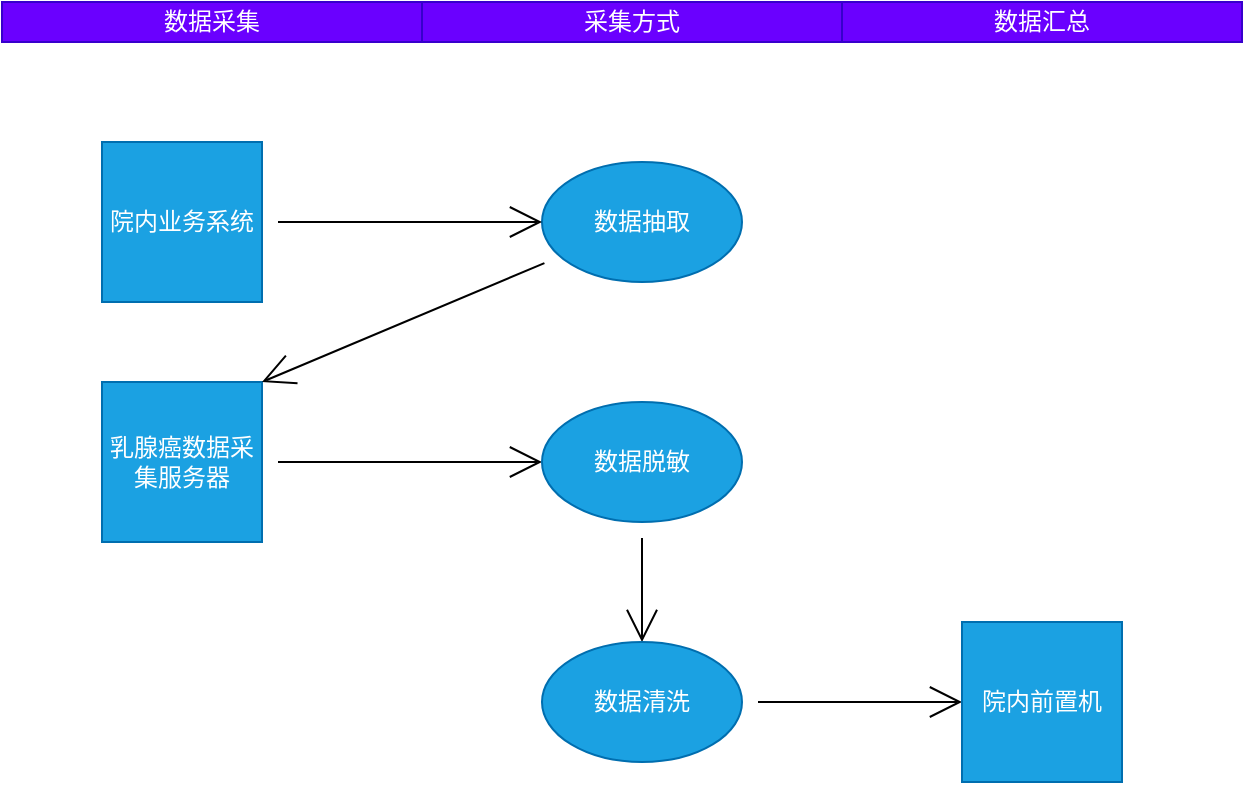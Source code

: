 <mxfile version="15.3.5" type="github">
  <diagram id="-mXcswNU1OS2-pYTiFRl" name="第 1 页">
    <mxGraphModel dx="1038" dy="547" grid="1" gridSize="10" guides="1" tooltips="1" connect="1" arrows="1" fold="1" page="1" pageScale="1" pageWidth="827" pageHeight="1169" math="0" shadow="0">
      <root>
        <mxCell id="0" />
        <mxCell id="1" parent="0" />
        <mxCell id="YXaBDV404x7Fgw6cYZhQ-53" style="edgeStyle=none;curved=1;rounded=0;orthogonalLoop=1;jettySize=auto;html=1;entryX=0;entryY=0.5;entryDx=0;entryDy=0;endArrow=open;startSize=14;endSize=14;sourcePerimeterSpacing=8;targetPerimeterSpacing=8;" edge="1" parent="1" source="YXaBDV404x7Fgw6cYZhQ-1" target="YXaBDV404x7Fgw6cYZhQ-37">
          <mxGeometry relative="1" as="geometry" />
        </mxCell>
        <mxCell id="YXaBDV404x7Fgw6cYZhQ-1" value="乳腺癌数据采集服务器" style="whiteSpace=wrap;html=1;aspect=fixed;hachureGap=4;pointerEvents=0;fillColor=#1ba1e2;strokeColor=#006EAF;fontColor=#ffffff;" vertex="1" parent="1">
          <mxGeometry x="210" y="190" width="80" height="80" as="geometry" />
        </mxCell>
        <mxCell id="YXaBDV404x7Fgw6cYZhQ-21" value="" style="edgeStyle=none;curved=1;rounded=0;orthogonalLoop=1;jettySize=auto;html=1;endArrow=open;startSize=14;endSize=14;sourcePerimeterSpacing=8;targetPerimeterSpacing=8;entryX=1;entryY=0;entryDx=0;entryDy=0;" edge="1" parent="1" source="YXaBDV404x7Fgw6cYZhQ-15" target="YXaBDV404x7Fgw6cYZhQ-1">
          <mxGeometry relative="1" as="geometry" />
        </mxCell>
        <mxCell id="YXaBDV404x7Fgw6cYZhQ-15" value="数据抽取" style="ellipse;whiteSpace=wrap;html=1;fontColor=#ffffff;strokeColor=#006EAF;fillColor=#1ba1e2;hachureGap=4;" vertex="1" parent="1">
          <mxGeometry x="430" y="80" width="100" height="60" as="geometry" />
        </mxCell>
        <mxCell id="YXaBDV404x7Fgw6cYZhQ-38" style="edgeStyle=none;curved=1;rounded=0;orthogonalLoop=1;jettySize=auto;html=1;entryX=0;entryY=0.5;entryDx=0;entryDy=0;endArrow=open;startSize=14;endSize=14;sourcePerimeterSpacing=8;targetPerimeterSpacing=8;" edge="1" parent="1" source="YXaBDV404x7Fgw6cYZhQ-19" target="YXaBDV404x7Fgw6cYZhQ-15">
          <mxGeometry relative="1" as="geometry" />
        </mxCell>
        <mxCell id="YXaBDV404x7Fgw6cYZhQ-19" value="院内业务系统" style="whiteSpace=wrap;html=1;aspect=fixed;hachureGap=4;pointerEvents=0;fillColor=#1ba1e2;strokeColor=#006EAF;fontColor=#ffffff;" vertex="1" parent="1">
          <mxGeometry x="210" y="70" width="80" height="80" as="geometry" />
        </mxCell>
        <mxCell id="YXaBDV404x7Fgw6cYZhQ-48" style="edgeStyle=none;curved=1;rounded=0;orthogonalLoop=1;jettySize=auto;html=1;entryX=0.5;entryY=0;entryDx=0;entryDy=0;endArrow=open;startSize=14;endSize=14;sourcePerimeterSpacing=8;targetPerimeterSpacing=8;" edge="1" parent="1" source="YXaBDV404x7Fgw6cYZhQ-37" target="YXaBDV404x7Fgw6cYZhQ-47">
          <mxGeometry relative="1" as="geometry" />
        </mxCell>
        <mxCell id="YXaBDV404x7Fgw6cYZhQ-37" value="数据脱敏" style="ellipse;whiteSpace=wrap;html=1;fontColor=#ffffff;strokeColor=#006EAF;fillColor=#1ba1e2;hachureGap=4;" vertex="1" parent="1">
          <mxGeometry x="430" y="200" width="100" height="60" as="geometry" />
        </mxCell>
        <mxCell id="YXaBDV404x7Fgw6cYZhQ-67" style="edgeStyle=none;curved=1;rounded=0;orthogonalLoop=1;jettySize=auto;html=1;entryX=0;entryY=0.5;entryDx=0;entryDy=0;endArrow=open;startSize=14;endSize=14;sourcePerimeterSpacing=8;targetPerimeterSpacing=8;" edge="1" parent="1" source="YXaBDV404x7Fgw6cYZhQ-47" target="YXaBDV404x7Fgw6cYZhQ-66">
          <mxGeometry relative="1" as="geometry" />
        </mxCell>
        <mxCell id="YXaBDV404x7Fgw6cYZhQ-47" value="数据清洗" style="ellipse;whiteSpace=wrap;html=1;fontColor=#ffffff;strokeColor=#006EAF;fillColor=#1ba1e2;hachureGap=4;" vertex="1" parent="1">
          <mxGeometry x="430" y="320" width="100" height="60" as="geometry" />
        </mxCell>
        <mxCell id="YXaBDV404x7Fgw6cYZhQ-57" value="数据采集" style="text;html=1;strokeColor=#3700CC;fillColor=#6a00ff;align=center;verticalAlign=middle;whiteSpace=wrap;rounded=0;hachureGap=4;pointerEvents=0;fontColor=#ffffff;" vertex="1" parent="1">
          <mxGeometry x="160" width="210" height="20" as="geometry" />
        </mxCell>
        <mxCell id="YXaBDV404x7Fgw6cYZhQ-58" value="采集方式" style="text;html=1;strokeColor=#3700CC;fillColor=#6a00ff;align=center;verticalAlign=middle;whiteSpace=wrap;rounded=0;hachureGap=4;pointerEvents=0;fontColor=#ffffff;" vertex="1" parent="1">
          <mxGeometry x="370" width="210" height="20" as="geometry" />
        </mxCell>
        <mxCell id="YXaBDV404x7Fgw6cYZhQ-59" value="数据汇总" style="text;html=1;strokeColor=#3700CC;fillColor=#6a00ff;align=center;verticalAlign=middle;whiteSpace=wrap;rounded=0;hachureGap=4;pointerEvents=0;fontColor=#ffffff;" vertex="1" parent="1">
          <mxGeometry x="580" width="200" height="20" as="geometry" />
        </mxCell>
        <mxCell id="YXaBDV404x7Fgw6cYZhQ-66" value="院内前置机" style="whiteSpace=wrap;html=1;aspect=fixed;hachureGap=4;pointerEvents=0;fillColor=#1ba1e2;strokeColor=#006EAF;fontColor=#ffffff;" vertex="1" parent="1">
          <mxGeometry x="640" y="310" width="80" height="80" as="geometry" />
        </mxCell>
      </root>
    </mxGraphModel>
  </diagram>
</mxfile>
